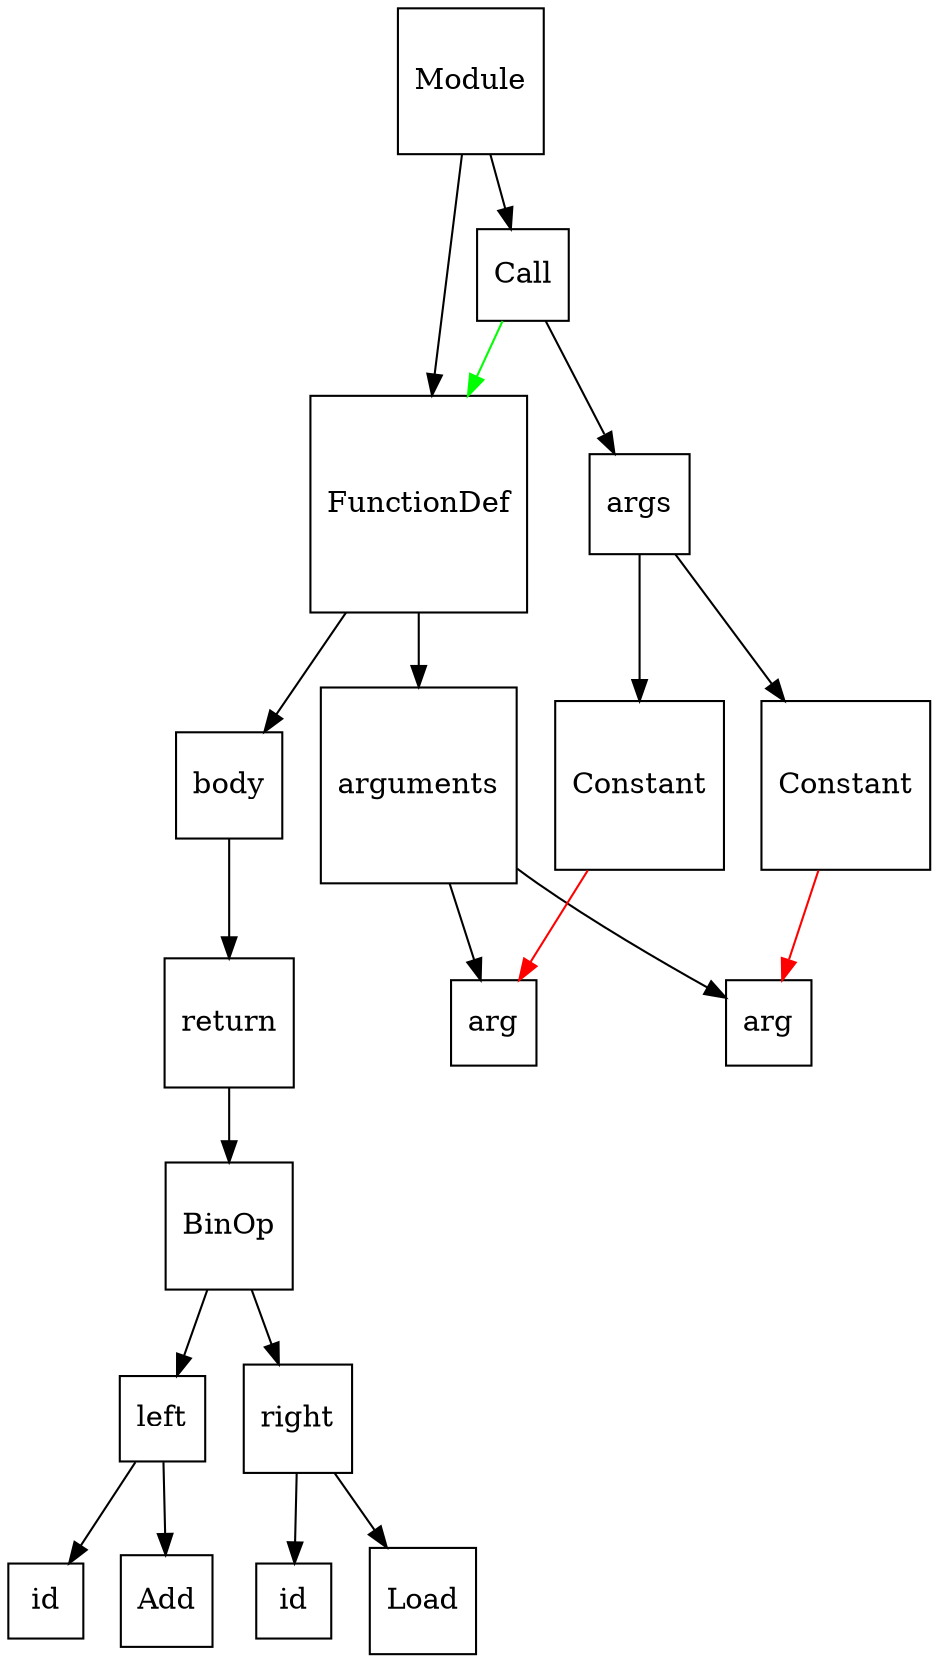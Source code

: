 digraph G {
  rankdir=TD;  // topdown

  node [shape=square]; 

  A [label="Module"];
      B1 [label="FunctionDef"];
        C1 [label="arguments"];
            D1 [label="arg"];
            D2 [label="arg"];
        C2 [label="body"];
            D3 [label="return"]
                E1 [label="BinOp"]
                    F1 [label="left"]
                        G1 [label="id"]
                        G2 [label="Add"]
                    F2 [label="right"]
                        G3 [label="id"]
                        G4 [label="Load"]
    B2 [label="Call"];
        C3 [label="args"];
            D4 [label="Constant"];
            D5 [label="Constant"];

    A -> B1;
        B1 -> C1;
            C1 -> D1;
            C1 -> D2;
        B1 -> C2;
            C2 -> D3;
                D3 -> E1;
                    E1 -> F1;
                        F1 -> G1;
                        F1 -> G2;
                    E1 -> F2;
                        F2 -> G3;
                        F2 -> G4;
        B2 -> C3;
            C3 -> D4;
            C3 -> D5;
    A -> B2;

    B2 -> B1 [color="green"];
    D4 -> D1 [color="red"];
    D5 -> D2 [color="red"];

}